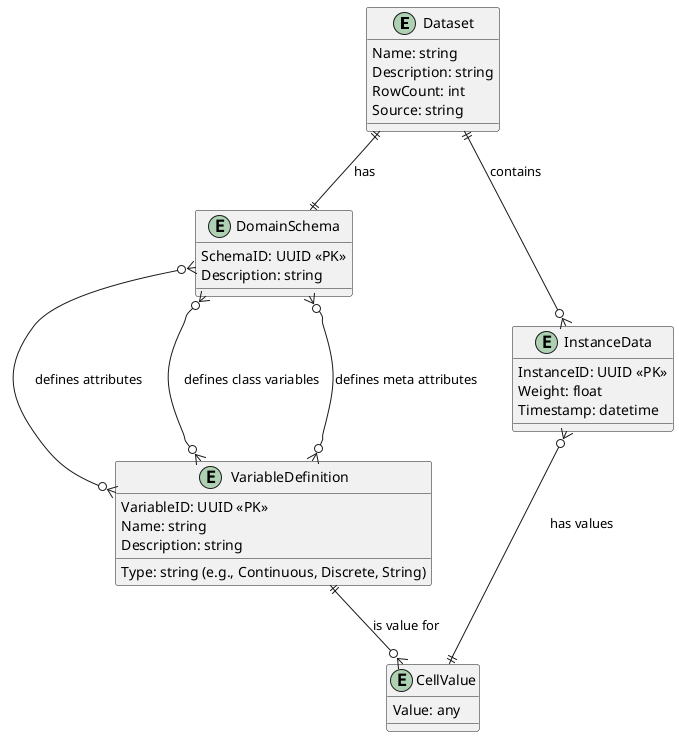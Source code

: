 @startuml
' Entities
entity Dataset {
  Name: string
  Description: string
  RowCount: int
  Source: string
}

entity DomainSchema {
  SchemaID: UUID <<PK>>
  Description: string
}

entity VariableDefinition {
  VariableID: UUID <<PK>>
  Name: string
  Type: string (e.g., Continuous, Discrete, String)
  Description: string
}

entity InstanceData {
  InstanceID: UUID <<PK>>
  Weight: float
  Timestamp: datetime
}

' Associative entity for M:N relationship between InstanceData and VariableDefinition
entity CellValue {
  Value: any
  ' This entity represents a specific value in a cell,
  ' linking an instance to a variable definition.
}

' Relationships
Dataset ||--|| DomainSchema : "has"
Dataset ||--o{ InstanceData : "contains"

DomainSchema }o--o{ VariableDefinition : "defines attributes"
DomainSchema }o--o{ VariableDefinition : "defines class variables"
DomainSchema }o--o{ VariableDefinition : "defines meta attributes"

InstanceData }o--|| CellValue : "has values"
VariableDefinition ||--o{ CellValue : "is value for"

' Note on InstanceData -- VariableDefinition M:N relationship:
' The M:N relationship between InstanceData and VariableDefinition,
' representing the actual data values in the cells of a table,
' is modeled through the "CellValue" associative entity.
' An InstanceData record is composed of multiple CellValue records,
' each linking to a specific VariableDefinition and holding the actual value.

@enduml

